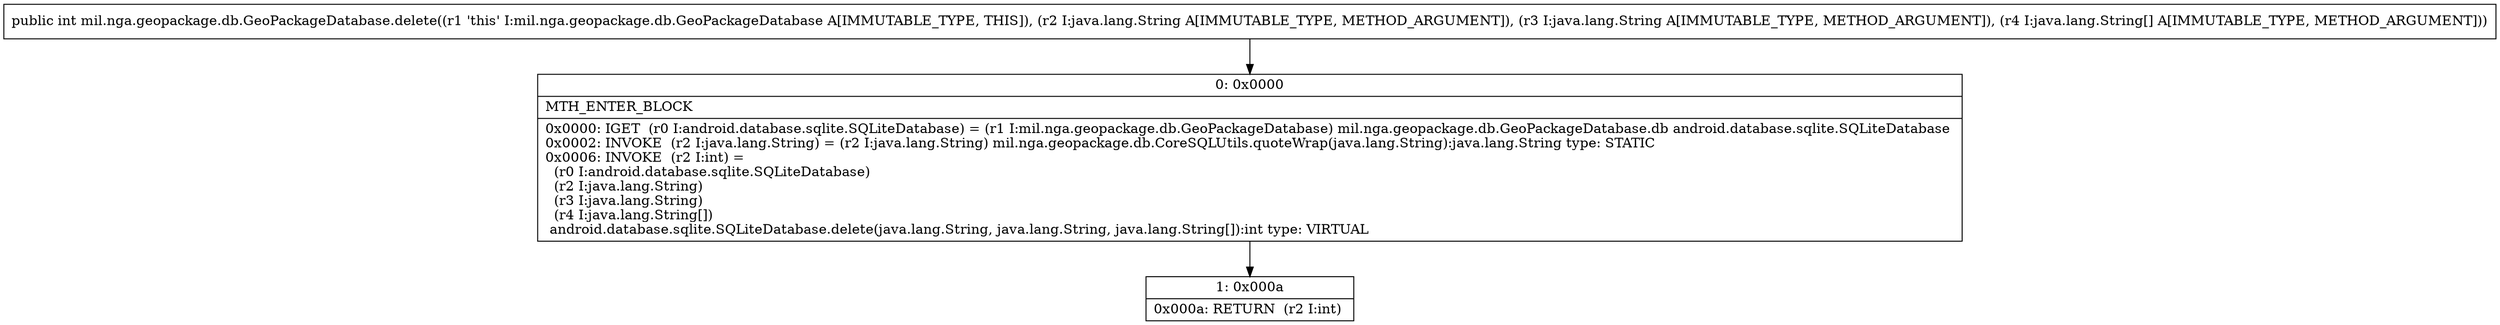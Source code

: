 digraph "CFG formil.nga.geopackage.db.GeoPackageDatabase.delete(Ljava\/lang\/String;Ljava\/lang\/String;[Ljava\/lang\/String;)I" {
Node_0 [shape=record,label="{0\:\ 0x0000|MTH_ENTER_BLOCK\l|0x0000: IGET  (r0 I:android.database.sqlite.SQLiteDatabase) = (r1 I:mil.nga.geopackage.db.GeoPackageDatabase) mil.nga.geopackage.db.GeoPackageDatabase.db android.database.sqlite.SQLiteDatabase \l0x0002: INVOKE  (r2 I:java.lang.String) = (r2 I:java.lang.String) mil.nga.geopackage.db.CoreSQLUtils.quoteWrap(java.lang.String):java.lang.String type: STATIC \l0x0006: INVOKE  (r2 I:int) = \l  (r0 I:android.database.sqlite.SQLiteDatabase)\l  (r2 I:java.lang.String)\l  (r3 I:java.lang.String)\l  (r4 I:java.lang.String[])\l android.database.sqlite.SQLiteDatabase.delete(java.lang.String, java.lang.String, java.lang.String[]):int type: VIRTUAL \l}"];
Node_1 [shape=record,label="{1\:\ 0x000a|0x000a: RETURN  (r2 I:int) \l}"];
MethodNode[shape=record,label="{public int mil.nga.geopackage.db.GeoPackageDatabase.delete((r1 'this' I:mil.nga.geopackage.db.GeoPackageDatabase A[IMMUTABLE_TYPE, THIS]), (r2 I:java.lang.String A[IMMUTABLE_TYPE, METHOD_ARGUMENT]), (r3 I:java.lang.String A[IMMUTABLE_TYPE, METHOD_ARGUMENT]), (r4 I:java.lang.String[] A[IMMUTABLE_TYPE, METHOD_ARGUMENT])) }"];
MethodNode -> Node_0;
Node_0 -> Node_1;
}

